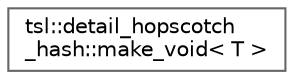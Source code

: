digraph "Graphical Class Hierarchy"
{
 // INTERACTIVE_SVG=YES
 // LATEX_PDF_SIZE
  bgcolor="transparent";
  edge [fontname=Helvetica,fontsize=10,labelfontname=Helvetica,labelfontsize=10];
  node [fontname=Helvetica,fontsize=10,shape=box,height=0.2,width=0.4];
  rankdir="LR";
  Node0 [id="Node000000",label="tsl::detail_hopscotch\l_hash::make_void\< T \>",height=0.2,width=0.4,color="grey40", fillcolor="white", style="filled",URL="$structtsl_1_1detail__hopscotch__hash_1_1make__void.html",tooltip=" "];
}
